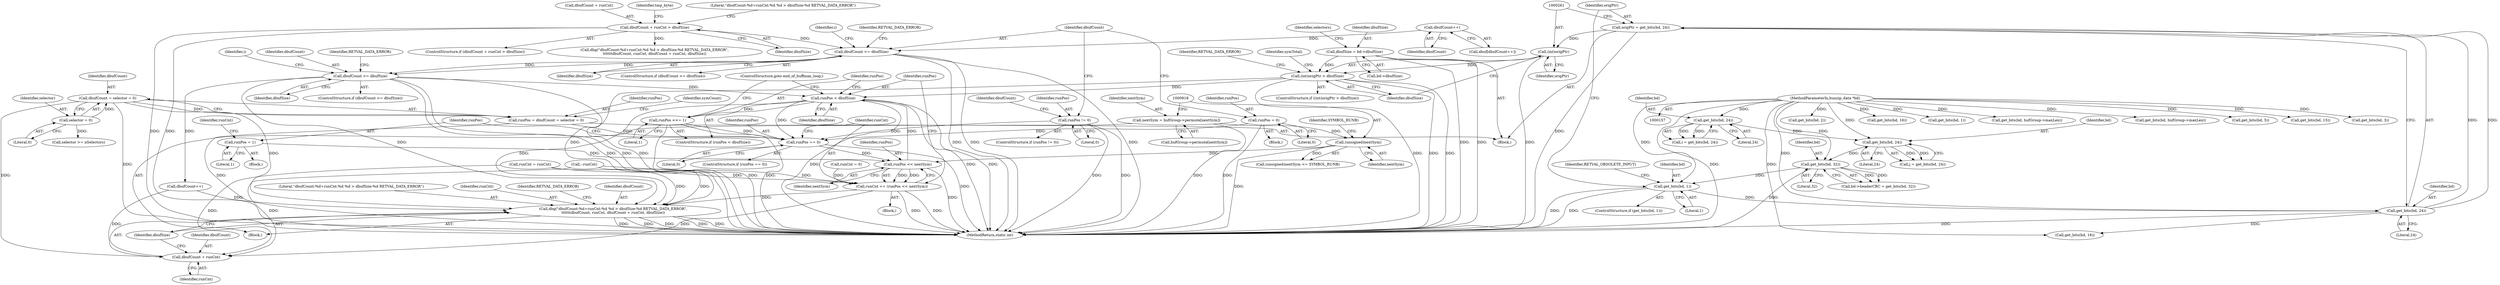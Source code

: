 digraph "1_busybox_0402cb32df015d9372578e3db27db47b33d5c7b0@del" {
"1000939" [label="(Call,runPos < dbufSize)"];
"1000935" [label="(Call,runPos << nextSym)"];
"1000927" [label="(Call,runPos = 1)"];
"1000923" [label="(Call,runPos == 0)"];
"1000942" [label="(Call,runPos <<= 1)"];
"1000939" [label="(Call,runPos < dbufSize)"];
"1001024" [label="(Call,dbufCount >= dbufSize)"];
"1001008" [label="(Call,dbufCount >= dbufSize)"];
"1000999" [label="(Call,dbufCount++)"];
"1000963" [label="(Call,dbufCount + runCnt > dbufSize)"];
"1000259" [label="(Call,(int)origPtr > dbufSize)"];
"1000260" [label="(Call,(int)origPtr)"];
"1000253" [label="(Call,origPtr = get_bits(bd, 24))"];
"1000255" [label="(Call,get_bits(bd, 24))"];
"1000248" [label="(Call,get_bits(bd, 1))"];
"1000224" [label="(Call,get_bits(bd, 32))"];
"1000217" [label="(Call,get_bits(bd, 24))"];
"1000212" [label="(Call,get_bits(bd, 24))"];
"1000158" [label="(MethodParameterIn,bunzip_data *bd)"];
"1000190" [label="(Call,dbufSize = bd->dbufSize)"];
"1001004" [label="(Call,runPos = 0)"];
"1000727" [label="(Call,runPos = dbufCount = selector = 0)"];
"1000729" [label="(Call,dbufCount = selector = 0)"];
"1000731" [label="(Call,selector = 0)"];
"1000957" [label="(Call,runPos != 0)"];
"1000917" [label="(Call,(unsigned)nextSym)"];
"1000908" [label="(Call,nextSym = hufGroup->permute[nextSym])"];
"1000933" [label="(Call,runCnt += (runPos << nextSym))"];
"1000946" [label="(Call,dbg(\"dbufCount:%d+runCnt:%d %d > dbufSize:%d RETVAL_DATA_ERROR\",\n\t\t\t\t\t\tdbufCount, runCnt, dbufCount + runCnt, dbufSize))"];
"1000950" [label="(Call,dbufCount + runCnt)"];
"1001004" [label="(Call,runPos = 0)"];
"1000997" [label="(Call,dbuf[dbufCount++])"];
"1000256" [label="(Identifier,bd)"];
"1000940" [label="(Identifier,runPos)"];
"1000247" [label="(ControlStructure,if (get_bits(bd, 1)))"];
"1000965" [label="(Identifier,dbufCount)"];
"1000930" [label="(Call,runCnt = 0)"];
"1000213" [label="(Identifier,bd)"];
"1001023" [label="(ControlStructure,if (dbufCount >= dbufSize))"];
"1000941" [label="(Identifier,dbufSize)"];
"1000935" [label="(Call,runPos << nextSym)"];
"1001006" [label="(Literal,0)"];
"1000474" [label="(Call,get_bits(bd, 2))"];
"1000951" [label="(Identifier,dbufCount)"];
"1000929" [label="(Literal,1)"];
"1000738" [label="(Identifier,symCount)"];
"1000159" [label="(Block,)"];
"1000925" [label="(Literal,0)"];
"1000922" [label="(ControlStructure,if (runPos == 0))"];
"1000731" [label="(Call,selector = 0)"];
"1000934" [label="(Identifier,runCnt)"];
"1001173" [label="(MethodReturn,static int)"];
"1000926" [label="(Block,)"];
"1000262" [label="(Identifier,origPtr)"];
"1000225" [label="(Identifier,bd)"];
"1000944" [label="(Literal,1)"];
"1001007" [label="(ControlStructure,if (dbufCount >= dbufSize))"];
"1000175" [label="(Call,runCnt = runCnt)"];
"1000730" [label="(Identifier,dbufCount)"];
"1000956" [label="(ControlStructure,if (runPos != 0))"];
"1000289" [label="(Call,get_bits(bd, 16))"];
"1000920" [label="(Identifier,SYMBOL_RUNB)"];
"1000950" [label="(Call,dbufCount + runCnt)"];
"1001030" [label="(Identifier,i)"];
"1001000" [label="(Identifier,dbufCount)"];
"1000916" [label="(Call,(unsigned)nextSym <= SYMBOL_RUNB)"];
"1000255" [label="(Call,get_bits(bd, 24))"];
"1000220" [label="(Call,bd->headerCRC = get_bits(bd, 32))"];
"1000936" [label="(Identifier,runPos)"];
"1000962" [label="(ControlStructure,if (dbufCount + runCnt > dbufSize))"];
"1000919" [label="(Identifier,nextSym)"];
"1000224" [label="(Call,get_bits(bd, 32))"];
"1000931" [label="(Identifier,runCnt)"];
"1000910" [label="(Call,hufGroup->permute[nextSym])"];
"1000210" [label="(Call,i = get_bits(bd, 24))"];
"1000969" [label="(Call,dbg(\"dbufCount:%d+runCnt:%d %d > dbufSize:%d RETVAL_DATA_ERROR\",\n\t\t\t\t\t\tdbufCount, runCnt, dbufCount + runCnt, dbufSize))"];
"1000909" [label="(Identifier,nextSym)"];
"1001026" [label="(Identifier,dbufSize)"];
"1000196" [label="(Identifier,selectors)"];
"1000743" [label="(Call,selector >= nSelectors)"];
"1001008" [label="(Call,dbufCount >= dbufSize)"];
"1000959" [label="(Literal,0)"];
"1000958" [label="(Identifier,runPos)"];
"1000943" [label="(Identifier,runPos)"];
"1000249" [label="(Identifier,bd)"];
"1000924" [label="(Identifier,runPos)"];
"1000728" [label="(Identifier,runPos)"];
"1000733" [label="(Literal,0)"];
"1000259" [label="(Call,(int)origPtr > dbufSize)"];
"1000250" [label="(Literal,1)"];
"1000952" [label="(Identifier,runCnt)"];
"1000938" [label="(ControlStructure,if (runPos < dbufSize))"];
"1000908" [label="(Call,nextSym = hufGroup->permute[nextSym])"];
"1000226" [label="(Literal,32)"];
"1000993" [label="(Call,--runCnt)"];
"1000963" [label="(Call,dbufCount + runCnt > dbufSize)"];
"1000947" [label="(Literal,\"dbufCount:%d+runCnt:%d %d > dbufSize:%d RETVAL_DATA_ERROR\")"];
"1000980" [label="(Identifier,tmp_byte)"];
"1000381" [label="(Call,get_bits(bd, 1))"];
"1001025" [label="(Identifier,dbufCount)"];
"1001051" [label="(Call,dbufCount++)"];
"1000953" [label="(Identifier,dbufSize)"];
"1000735" [label="(Block,)"];
"1000921" [label="(Block,)"];
"1000253" [label="(Call,origPtr = get_bits(bd, 24))"];
"1000248" [label="(Call,get_bits(bd, 1))"];
"1001005" [label="(Identifier,runPos)"];
"1000949" [label="(Identifier,runCnt)"];
"1000927" [label="(Call,runPos = 1)"];
"1001010" [label="(Identifier,dbufSize)"];
"1000960" [label="(Block,)"];
"1000970" [label="(Literal,\"dbufCount:%d+runCnt:%d %d > dbufSize:%d RETVAL_DATA_ERROR\")"];
"1000254" [label="(Identifier,origPtr)"];
"1000933" [label="(Call,runCnt += (runPos << nextSym))"];
"1000257" [label="(Literal,24)"];
"1000937" [label="(Identifier,nextSym)"];
"1000265" [label="(Identifier,RETVAL_DATA_ERROR)"];
"1000258" [label="(ControlStructure,if ((int)origPtr > dbufSize))"];
"1000955" [label="(Identifier,RETVAL_DATA_ERROR)"];
"1000727" [label="(Call,runPos = dbufCount = selector = 0)"];
"1000967" [label="(Identifier,dbufSize)"];
"1000252" [label="(Identifier,RETVAL_OBSOLETE_INPUT)"];
"1000946" [label="(Call,dbg(\"dbufCount:%d+runCnt:%d %d > dbufSize:%d RETVAL_DATA_ERROR\",\n\t\t\t\t\t\tdbufCount, runCnt, dbufCount + runCnt, dbufSize))"];
"1000218" [label="(Identifier,bd)"];
"1000801" [label="(Call,get_bits(bd, hufGroup->maxLen))"];
"1000732" [label="(Identifier,selector)"];
"1000957" [label="(Call,runPos != 0)"];
"1000945" [label="(ControlStructure,goto end_of_huffman_loop;)"];
"1000219" [label="(Literal,24)"];
"1000942" [label="(Call,runPos <<= 1)"];
"1000267" [label="(Identifier,symTotal)"];
"1000939" [label="(Call,runPos < dbufSize)"];
"1000212" [label="(Call,get_bits(bd, 24))"];
"1000260" [label="(Call,(int)origPtr)"];
"1000928" [label="(Identifier,runPos)"];
"1000855" [label="(Call,get_bits(bd, hufGroup->maxLen))"];
"1000214" [label="(Literal,24)"];
"1000217" [label="(Call,get_bits(bd, 24))"];
"1000923" [label="(Call,runPos == 0)"];
"1000190" [label="(Call,dbufSize = bd->dbufSize)"];
"1000729" [label="(Call,dbufCount = selector = 0)"];
"1000445" [label="(Call,get_bits(bd, 5))"];
"1000964" [label="(Call,dbufCount + runCnt)"];
"1000192" [label="(Call,bd->dbufSize)"];
"1000357" [label="(Call,get_bits(bd, 15))"];
"1001028" [label="(Identifier,RETVAL_DATA_ERROR)"];
"1001014" [label="(Identifier,i)"];
"1000274" [label="(Call,get_bits(bd, 16))"];
"1000328" [label="(Call,get_bits(bd, 3))"];
"1001009" [label="(Identifier,dbufCount)"];
"1000191" [label="(Identifier,dbufSize)"];
"1000948" [label="(Identifier,dbufCount)"];
"1001024" [label="(Call,dbufCount >= dbufSize)"];
"1000215" [label="(Call,j = get_bits(bd, 24))"];
"1000158" [label="(MethodParameterIn,bunzip_data *bd)"];
"1000263" [label="(Identifier,dbufSize)"];
"1000999" [label="(Call,dbufCount++)"];
"1000917" [label="(Call,(unsigned)nextSym)"];
"1001012" [label="(Identifier,RETVAL_DATA_ERROR)"];
"1000939" -> "1000938"  [label="AST: "];
"1000939" -> "1000941"  [label="CFG: "];
"1000940" -> "1000939"  [label="AST: "];
"1000941" -> "1000939"  [label="AST: "];
"1000943" -> "1000939"  [label="CFG: "];
"1000945" -> "1000939"  [label="CFG: "];
"1000939" -> "1001173"  [label="DDG: "];
"1000939" -> "1001173"  [label="DDG: "];
"1000939" -> "1001173"  [label="DDG: "];
"1000939" -> "1000923"  [label="DDG: "];
"1000935" -> "1000939"  [label="DDG: "];
"1001024" -> "1000939"  [label="DDG: "];
"1000259" -> "1000939"  [label="DDG: "];
"1000939" -> "1000942"  [label="DDG: "];
"1000939" -> "1000946"  [label="DDG: "];
"1000935" -> "1000933"  [label="AST: "];
"1000935" -> "1000937"  [label="CFG: "];
"1000936" -> "1000935"  [label="AST: "];
"1000937" -> "1000935"  [label="AST: "];
"1000933" -> "1000935"  [label="CFG: "];
"1000935" -> "1001173"  [label="DDG: "];
"1000935" -> "1000933"  [label="DDG: "];
"1000935" -> "1000933"  [label="DDG: "];
"1000927" -> "1000935"  [label="DDG: "];
"1000923" -> "1000935"  [label="DDG: "];
"1000917" -> "1000935"  [label="DDG: "];
"1000927" -> "1000926"  [label="AST: "];
"1000927" -> "1000929"  [label="CFG: "];
"1000928" -> "1000927"  [label="AST: "];
"1000929" -> "1000927"  [label="AST: "];
"1000931" -> "1000927"  [label="CFG: "];
"1000923" -> "1000922"  [label="AST: "];
"1000923" -> "1000925"  [label="CFG: "];
"1000924" -> "1000923"  [label="AST: "];
"1000925" -> "1000923"  [label="AST: "];
"1000928" -> "1000923"  [label="CFG: "];
"1000934" -> "1000923"  [label="CFG: "];
"1000923" -> "1001173"  [label="DDG: "];
"1000942" -> "1000923"  [label="DDG: "];
"1001004" -> "1000923"  [label="DDG: "];
"1000727" -> "1000923"  [label="DDG: "];
"1000957" -> "1000923"  [label="DDG: "];
"1000942" -> "1000938"  [label="AST: "];
"1000942" -> "1000944"  [label="CFG: "];
"1000943" -> "1000942"  [label="AST: "];
"1000944" -> "1000942"  [label="AST: "];
"1000945" -> "1000942"  [label="CFG: "];
"1000942" -> "1001173"  [label="DDG: "];
"1000942" -> "1001173"  [label="DDG: "];
"1001024" -> "1001023"  [label="AST: "];
"1001024" -> "1001026"  [label="CFG: "];
"1001025" -> "1001024"  [label="AST: "];
"1001026" -> "1001024"  [label="AST: "];
"1001028" -> "1001024"  [label="CFG: "];
"1001030" -> "1001024"  [label="CFG: "];
"1001024" -> "1001173"  [label="DDG: "];
"1001024" -> "1001173"  [label="DDG: "];
"1001024" -> "1001173"  [label="DDG: "];
"1001024" -> "1000946"  [label="DDG: "];
"1001008" -> "1001024"  [label="DDG: "];
"1001008" -> "1001024"  [label="DDG: "];
"1001024" -> "1001051"  [label="DDG: "];
"1001008" -> "1001007"  [label="AST: "];
"1001008" -> "1001010"  [label="CFG: "];
"1001009" -> "1001008"  [label="AST: "];
"1001010" -> "1001008"  [label="AST: "];
"1001012" -> "1001008"  [label="CFG: "];
"1001014" -> "1001008"  [label="CFG: "];
"1001008" -> "1001173"  [label="DDG: "];
"1001008" -> "1001173"  [label="DDG: "];
"1001008" -> "1001173"  [label="DDG: "];
"1000999" -> "1001008"  [label="DDG: "];
"1000963" -> "1001008"  [label="DDG: "];
"1000999" -> "1000997"  [label="AST: "];
"1000999" -> "1001000"  [label="CFG: "];
"1001000" -> "1000999"  [label="AST: "];
"1000997" -> "1000999"  [label="CFG: "];
"1000963" -> "1000962"  [label="AST: "];
"1000963" -> "1000967"  [label="CFG: "];
"1000964" -> "1000963"  [label="AST: "];
"1000967" -> "1000963"  [label="AST: "];
"1000970" -> "1000963"  [label="CFG: "];
"1000980" -> "1000963"  [label="CFG: "];
"1000963" -> "1001173"  [label="DDG: "];
"1000963" -> "1001173"  [label="DDG: "];
"1000963" -> "1000969"  [label="DDG: "];
"1000259" -> "1000258"  [label="AST: "];
"1000259" -> "1000263"  [label="CFG: "];
"1000260" -> "1000259"  [label="AST: "];
"1000263" -> "1000259"  [label="AST: "];
"1000265" -> "1000259"  [label="CFG: "];
"1000267" -> "1000259"  [label="CFG: "];
"1000259" -> "1001173"  [label="DDG: "];
"1000259" -> "1001173"  [label="DDG: "];
"1000259" -> "1001173"  [label="DDG: "];
"1000260" -> "1000259"  [label="DDG: "];
"1000190" -> "1000259"  [label="DDG: "];
"1000259" -> "1000946"  [label="DDG: "];
"1000260" -> "1000262"  [label="CFG: "];
"1000261" -> "1000260"  [label="AST: "];
"1000262" -> "1000260"  [label="AST: "];
"1000263" -> "1000260"  [label="CFG: "];
"1000260" -> "1001173"  [label="DDG: "];
"1000253" -> "1000260"  [label="DDG: "];
"1000253" -> "1000159"  [label="AST: "];
"1000253" -> "1000255"  [label="CFG: "];
"1000254" -> "1000253"  [label="AST: "];
"1000255" -> "1000253"  [label="AST: "];
"1000261" -> "1000253"  [label="CFG: "];
"1000253" -> "1001173"  [label="DDG: "];
"1000255" -> "1000253"  [label="DDG: "];
"1000255" -> "1000253"  [label="DDG: "];
"1000255" -> "1000257"  [label="CFG: "];
"1000256" -> "1000255"  [label="AST: "];
"1000257" -> "1000255"  [label="AST: "];
"1000255" -> "1001173"  [label="DDG: "];
"1000248" -> "1000255"  [label="DDG: "];
"1000158" -> "1000255"  [label="DDG: "];
"1000255" -> "1000274"  [label="DDG: "];
"1000248" -> "1000247"  [label="AST: "];
"1000248" -> "1000250"  [label="CFG: "];
"1000249" -> "1000248"  [label="AST: "];
"1000250" -> "1000248"  [label="AST: "];
"1000252" -> "1000248"  [label="CFG: "];
"1000254" -> "1000248"  [label="CFG: "];
"1000248" -> "1001173"  [label="DDG: "];
"1000248" -> "1001173"  [label="DDG: "];
"1000224" -> "1000248"  [label="DDG: "];
"1000158" -> "1000248"  [label="DDG: "];
"1000224" -> "1000220"  [label="AST: "];
"1000224" -> "1000226"  [label="CFG: "];
"1000225" -> "1000224"  [label="AST: "];
"1000226" -> "1000224"  [label="AST: "];
"1000220" -> "1000224"  [label="CFG: "];
"1000224" -> "1001173"  [label="DDG: "];
"1000224" -> "1000220"  [label="DDG: "];
"1000224" -> "1000220"  [label="DDG: "];
"1000217" -> "1000224"  [label="DDG: "];
"1000158" -> "1000224"  [label="DDG: "];
"1000217" -> "1000215"  [label="AST: "];
"1000217" -> "1000219"  [label="CFG: "];
"1000218" -> "1000217"  [label="AST: "];
"1000219" -> "1000217"  [label="AST: "];
"1000215" -> "1000217"  [label="CFG: "];
"1000217" -> "1000215"  [label="DDG: "];
"1000217" -> "1000215"  [label="DDG: "];
"1000212" -> "1000217"  [label="DDG: "];
"1000158" -> "1000217"  [label="DDG: "];
"1000212" -> "1000210"  [label="AST: "];
"1000212" -> "1000214"  [label="CFG: "];
"1000213" -> "1000212"  [label="AST: "];
"1000214" -> "1000212"  [label="AST: "];
"1000210" -> "1000212"  [label="CFG: "];
"1000212" -> "1000210"  [label="DDG: "];
"1000212" -> "1000210"  [label="DDG: "];
"1000158" -> "1000212"  [label="DDG: "];
"1000158" -> "1000157"  [label="AST: "];
"1000158" -> "1001173"  [label="DDG: "];
"1000158" -> "1000274"  [label="DDG: "];
"1000158" -> "1000289"  [label="DDG: "];
"1000158" -> "1000328"  [label="DDG: "];
"1000158" -> "1000357"  [label="DDG: "];
"1000158" -> "1000381"  [label="DDG: "];
"1000158" -> "1000445"  [label="DDG: "];
"1000158" -> "1000474"  [label="DDG: "];
"1000158" -> "1000801"  [label="DDG: "];
"1000158" -> "1000855"  [label="DDG: "];
"1000190" -> "1000159"  [label="AST: "];
"1000190" -> "1000192"  [label="CFG: "];
"1000191" -> "1000190"  [label="AST: "];
"1000192" -> "1000190"  [label="AST: "];
"1000196" -> "1000190"  [label="CFG: "];
"1000190" -> "1001173"  [label="DDG: "];
"1000190" -> "1001173"  [label="DDG: "];
"1001004" -> "1000960"  [label="AST: "];
"1001004" -> "1001006"  [label="CFG: "];
"1001005" -> "1001004"  [label="AST: "];
"1001006" -> "1001004"  [label="AST: "];
"1001009" -> "1001004"  [label="CFG: "];
"1001004" -> "1001173"  [label="DDG: "];
"1000727" -> "1000159"  [label="AST: "];
"1000727" -> "1000729"  [label="CFG: "];
"1000728" -> "1000727"  [label="AST: "];
"1000729" -> "1000727"  [label="AST: "];
"1000738" -> "1000727"  [label="CFG: "];
"1000727" -> "1001173"  [label="DDG: "];
"1000729" -> "1000727"  [label="DDG: "];
"1000729" -> "1000731"  [label="CFG: "];
"1000730" -> "1000729"  [label="AST: "];
"1000731" -> "1000729"  [label="AST: "];
"1000729" -> "1001173"  [label="DDG: "];
"1000731" -> "1000729"  [label="DDG: "];
"1000729" -> "1000946"  [label="DDG: "];
"1000729" -> "1000950"  [label="DDG: "];
"1000731" -> "1000733"  [label="CFG: "];
"1000732" -> "1000731"  [label="AST: "];
"1000733" -> "1000731"  [label="AST: "];
"1000731" -> "1000743"  [label="DDG: "];
"1000957" -> "1000956"  [label="AST: "];
"1000957" -> "1000959"  [label="CFG: "];
"1000958" -> "1000957"  [label="AST: "];
"1000959" -> "1000957"  [label="AST: "];
"1000965" -> "1000957"  [label="CFG: "];
"1001009" -> "1000957"  [label="CFG: "];
"1000957" -> "1001173"  [label="DDG: "];
"1000957" -> "1001173"  [label="DDG: "];
"1000917" -> "1000916"  [label="AST: "];
"1000917" -> "1000919"  [label="CFG: "];
"1000918" -> "1000917"  [label="AST: "];
"1000919" -> "1000917"  [label="AST: "];
"1000920" -> "1000917"  [label="CFG: "];
"1000917" -> "1001173"  [label="DDG: "];
"1000917" -> "1000916"  [label="DDG: "];
"1000908" -> "1000917"  [label="DDG: "];
"1000908" -> "1000735"  [label="AST: "];
"1000908" -> "1000910"  [label="CFG: "];
"1000909" -> "1000908"  [label="AST: "];
"1000910" -> "1000908"  [label="AST: "];
"1000918" -> "1000908"  [label="CFG: "];
"1000908" -> "1001173"  [label="DDG: "];
"1000933" -> "1000921"  [label="AST: "];
"1000934" -> "1000933"  [label="AST: "];
"1000940" -> "1000933"  [label="CFG: "];
"1000933" -> "1001173"  [label="DDG: "];
"1000933" -> "1001173"  [label="DDG: "];
"1000175" -> "1000933"  [label="DDG: "];
"1000993" -> "1000933"  [label="DDG: "];
"1000930" -> "1000933"  [label="DDG: "];
"1000933" -> "1000946"  [label="DDG: "];
"1000933" -> "1000950"  [label="DDG: "];
"1000946" -> "1000735"  [label="AST: "];
"1000946" -> "1000953"  [label="CFG: "];
"1000947" -> "1000946"  [label="AST: "];
"1000948" -> "1000946"  [label="AST: "];
"1000949" -> "1000946"  [label="AST: "];
"1000950" -> "1000946"  [label="AST: "];
"1000953" -> "1000946"  [label="AST: "];
"1000955" -> "1000946"  [label="CFG: "];
"1000946" -> "1001173"  [label="DDG: "];
"1000946" -> "1001173"  [label="DDG: "];
"1000946" -> "1001173"  [label="DDG: "];
"1000946" -> "1001173"  [label="DDG: "];
"1000946" -> "1001173"  [label="DDG: "];
"1001051" -> "1000946"  [label="DDG: "];
"1000175" -> "1000946"  [label="DDG: "];
"1000993" -> "1000946"  [label="DDG: "];
"1000950" -> "1000952"  [label="CFG: "];
"1000951" -> "1000950"  [label="AST: "];
"1000952" -> "1000950"  [label="AST: "];
"1000953" -> "1000950"  [label="CFG: "];
"1001051" -> "1000950"  [label="DDG: "];
"1000175" -> "1000950"  [label="DDG: "];
"1000993" -> "1000950"  [label="DDG: "];
}
